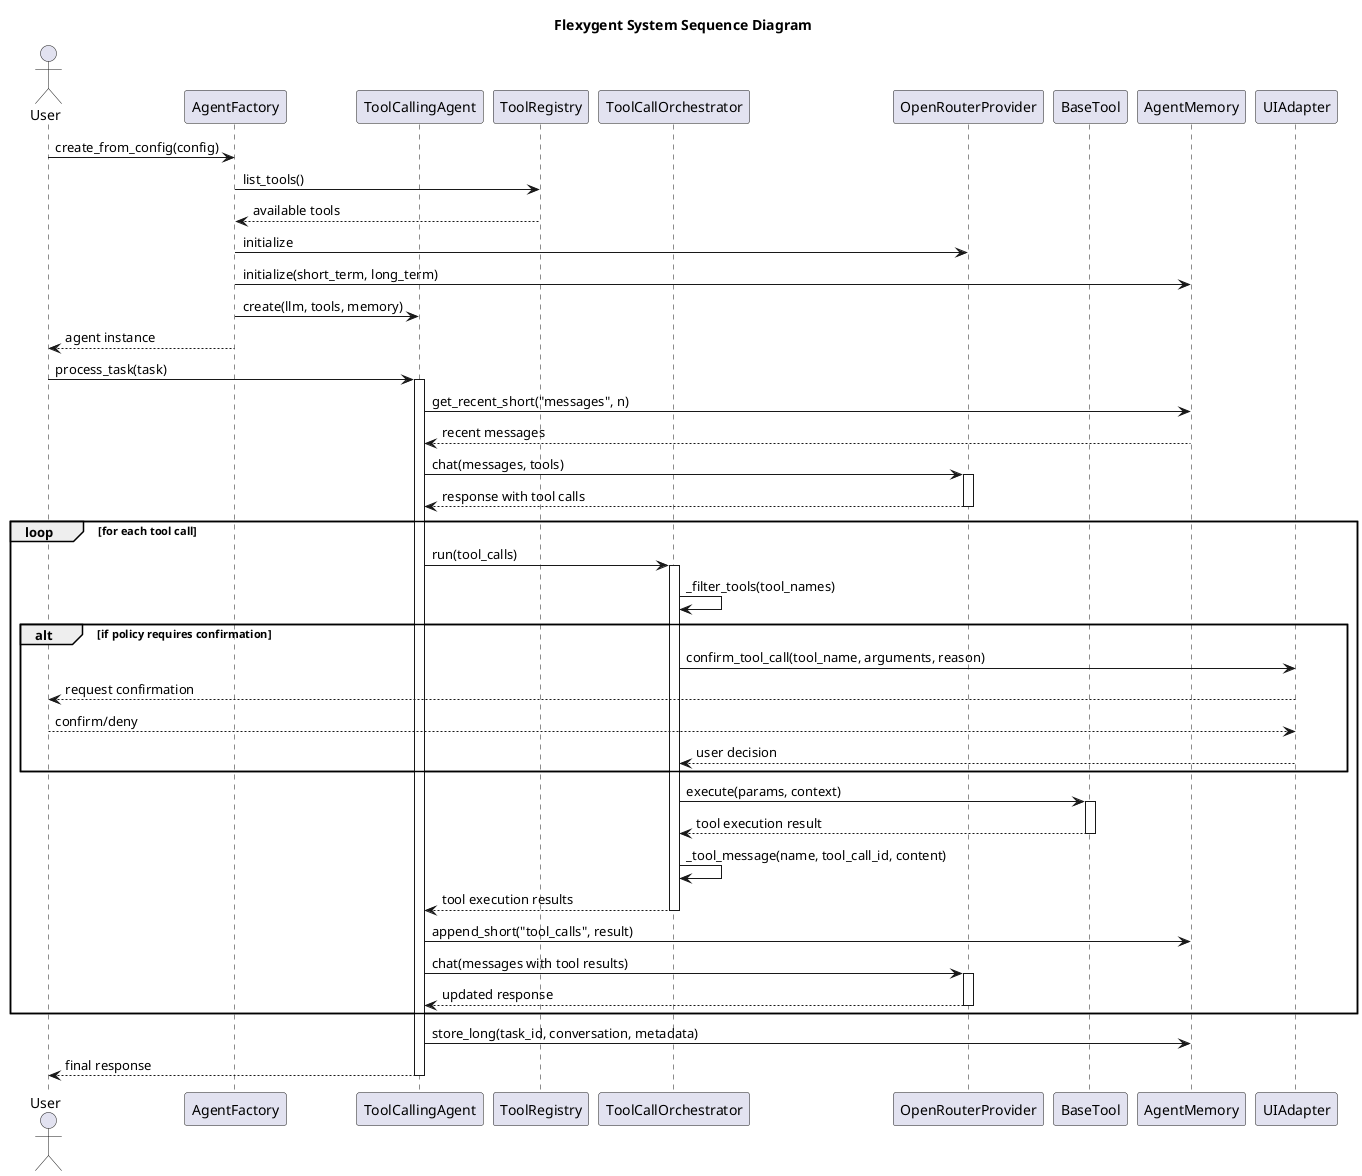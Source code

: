 @startuml
title Flexygent System Sequence Diagram

actor User
participant AgentFactory
participant ToolCallingAgent
participant ToolRegistry
participant ToolCallOrchestrator
participant OpenRouterProvider
participant "BaseTool" as Tool
participant AgentMemory
participant UIAdapter

' === Initialization Phase ===
User -> AgentFactory: create_from_config(config)
AgentFactory -> ToolRegistry: list_tools()
AgentFactory <-- ToolRegistry: available tools
AgentFactory -> OpenRouterProvider: initialize
AgentFactory -> AgentMemory: initialize(short_term, long_term)
AgentFactory -> ToolCallingAgent: create(llm, tools, memory)
AgentFactory --> User: agent instance

' === Task Processing Phase ===
User -> ToolCallingAgent: process_task(task)
activate ToolCallingAgent

ToolCallingAgent -> AgentMemory: get_recent_short("messages", n)
ToolCallingAgent <-- AgentMemory: recent messages

ToolCallingAgent -> OpenRouterProvider: chat(messages, tools)
activate OpenRouterProvider
OpenRouterProvider --> ToolCallingAgent: response with tool calls
deactivate OpenRouterProvider

' === Tool Orchestration Loop ===
loop for each tool call
  ToolCallingAgent -> ToolCallOrchestrator: run(tool_calls)
  activate ToolCallOrchestrator
  
  ToolCallOrchestrator -> ToolCallOrchestrator: _filter_tools(tool_names)
  
  alt if policy requires confirmation
    ToolCallOrchestrator -> UIAdapter: confirm_tool_call(tool_name, arguments, reason)
    UIAdapter --> User: request confirmation
    User --> UIAdapter: confirm/deny
    UIAdapter --> ToolCallOrchestrator: user decision
  end
  
  ToolCallOrchestrator -> Tool: execute(params, context)
  activate Tool
  Tool --> ToolCallOrchestrator: tool execution result
  deactivate Tool
  
  ToolCallOrchestrator -> ToolCallOrchestrator: _tool_message(name, tool_call_id, content)
  ToolCallOrchestrator --> ToolCallingAgent: tool execution results
  deactivate ToolCallOrchestrator
  
  ToolCallingAgent -> AgentMemory: append_short("tool_calls", result)
  
  ToolCallingAgent -> OpenRouterProvider: chat(messages with tool results)
  activate OpenRouterProvider
  OpenRouterProvider --> ToolCallingAgent: updated response
  deactivate OpenRouterProvider
end

' === Memory Storage ===
ToolCallingAgent -> AgentMemory: store_long(task_id, conversation, metadata)

ToolCallingAgent --> User: final response
deactivate ToolCallingAgent

@enduml